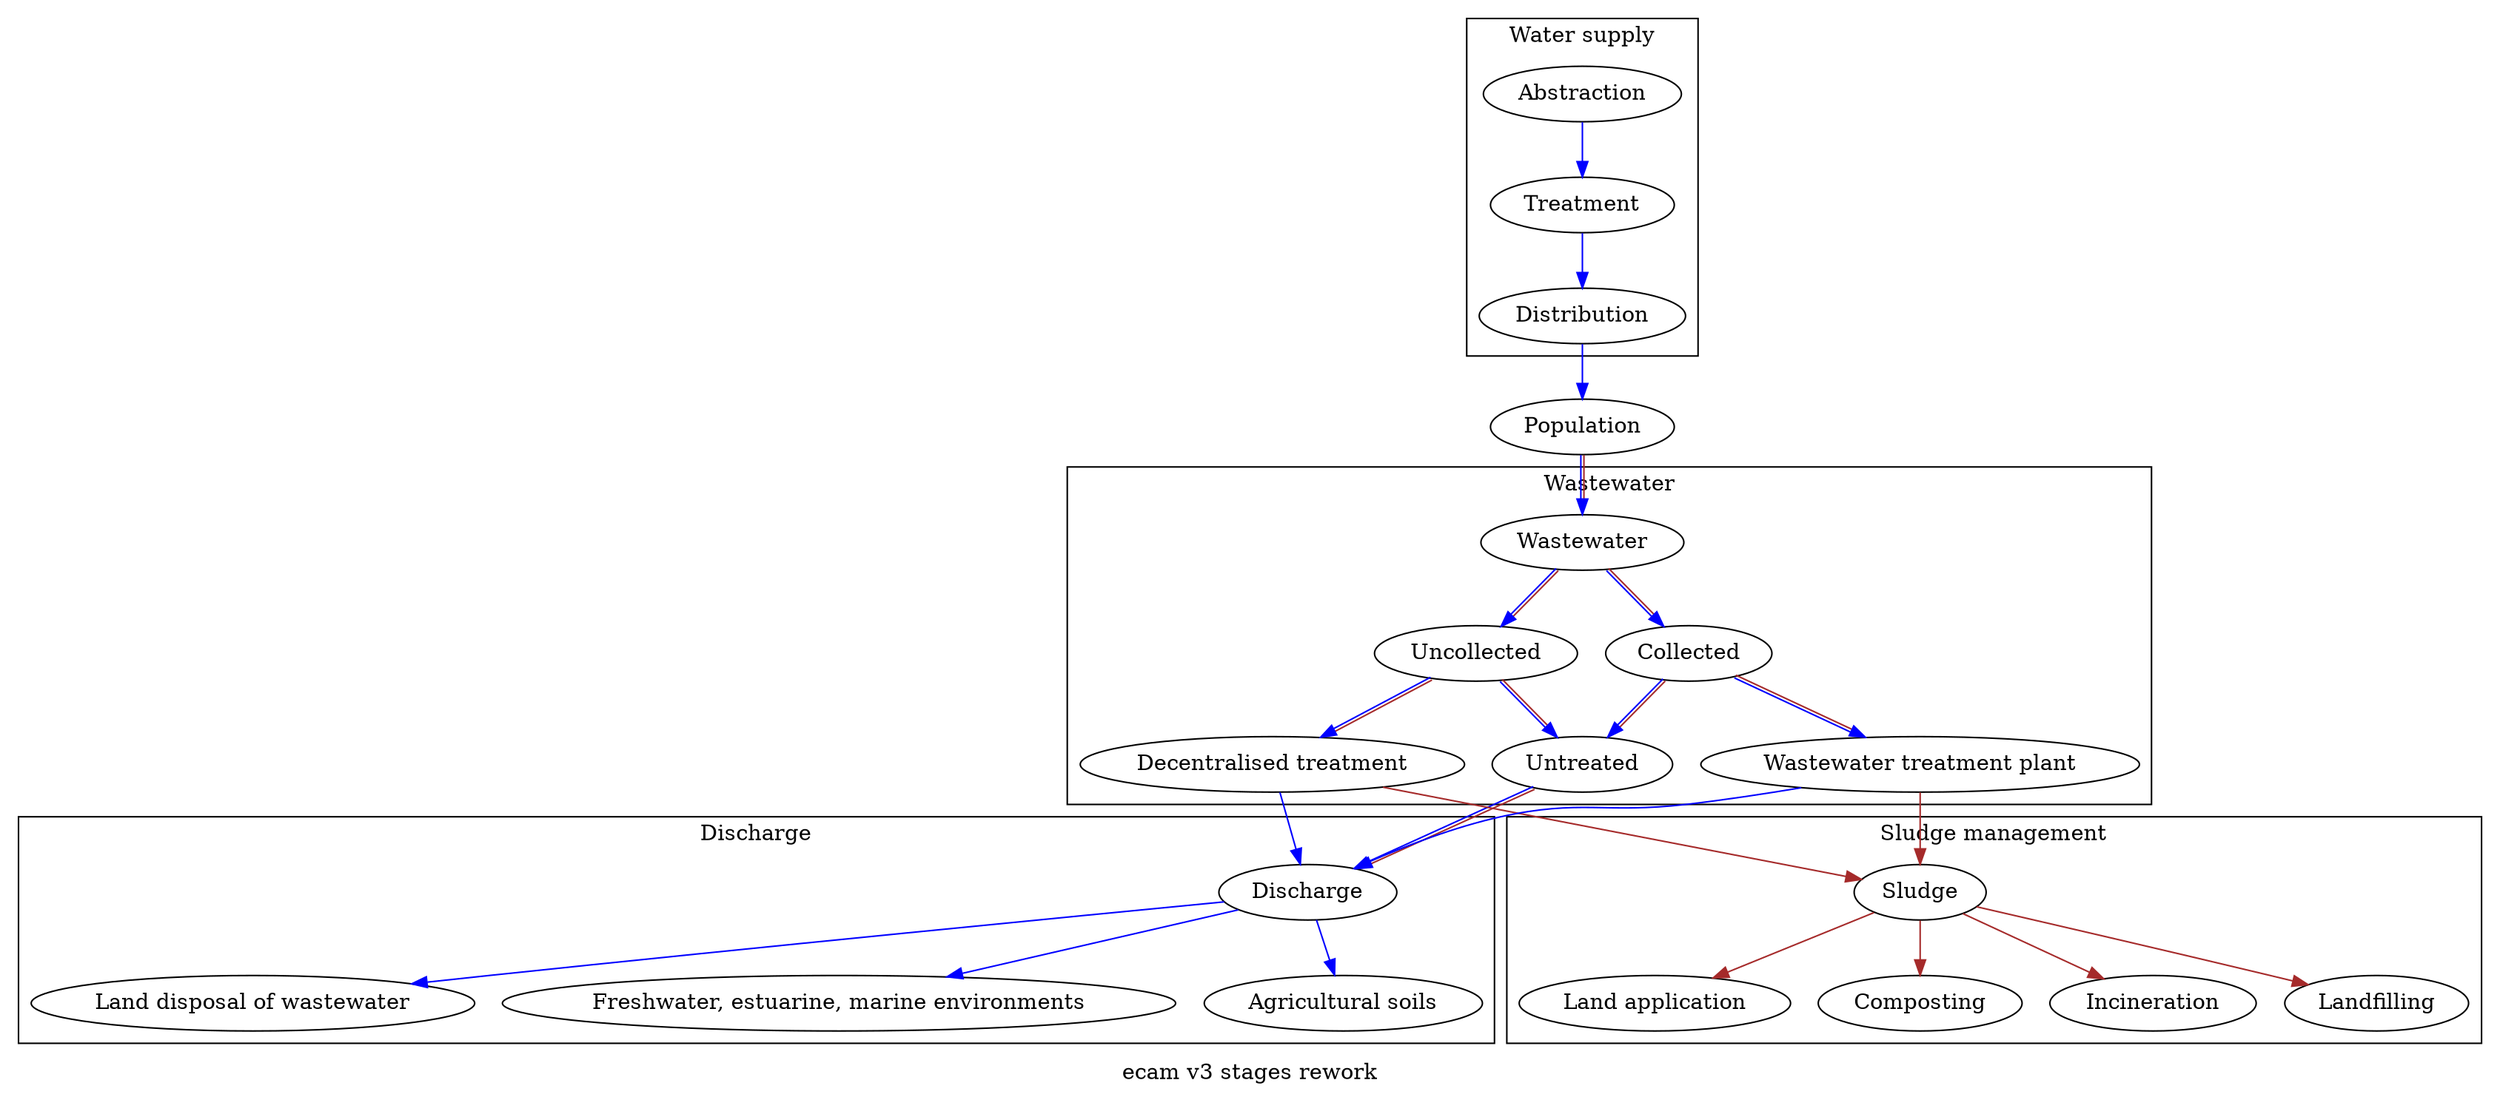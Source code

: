 digraph MyGraph {
  label="ecam v3 stages rework"

  wsa [label="Abstraction"]
  wst [label="Treatment"]
  wsd [label="Distribution"]
  ww  [label="Wastewater"]
  unc [label="Uncollected"]
  col [label="Collected"]
  unt [label="Untreated"]
  dct [label="Decentralised treatment"]
  fsh [label="Freshwater, estuarine, marine environments"]
  agr [label="Agricultural soils"]
  ldw [label="Land disposal of wastewater"]
  wwt [label="Wastewater treatment plant"]
  dis [label="Discharge"]
  slu [label="Sludge"]
  inc [label="Incineration"]
  laf [label="Landfilling"]
  lap [label="Land application"]
  com [label="Composting"]

  pop [label="Population"]

  subgraph cluster_ws {
    label="Water supply"

    wsa -> wst [color="blue"]
    wst -> wsd [color="blue"]
  }

  wsd -> pop [color="blue"]
  pop -> ww  [color="blue:brown"]

  subgraph cluster_ww{
    label="Wastewater"

    ww  -> unc [color="blue:brown"]
    ww  -> col [color="blue:brown"]
    unc -> unt [color="blue:brown"]
    col -> unt [color="blue:brown"]
    col -> wwt [color="blue:brown"]
    unc -> dct [color="blue:brown"]
  }

  subgraph cluster_dis {
    label="Discharge"

    unt -> dis [color="blue:brown"]
    wwt -> dis [color="blue"]
    dct -> dis [color="blue"]
    dis -> fsh [color="blue"]
    dis -> agr [color="blue"]
    dis -> ldw [color="blue"]
  }

  subgraph cluster_sm{
    label="Sludge management"

    wwt -> slu [color="brown"]
    dct -> slu [color="brown"]
    slu -> inc [color="brown"]
    slu -> laf [color="brown"]
    slu -> lap [color="brown"]
    slu -> com [color="brown"]
  }
}
